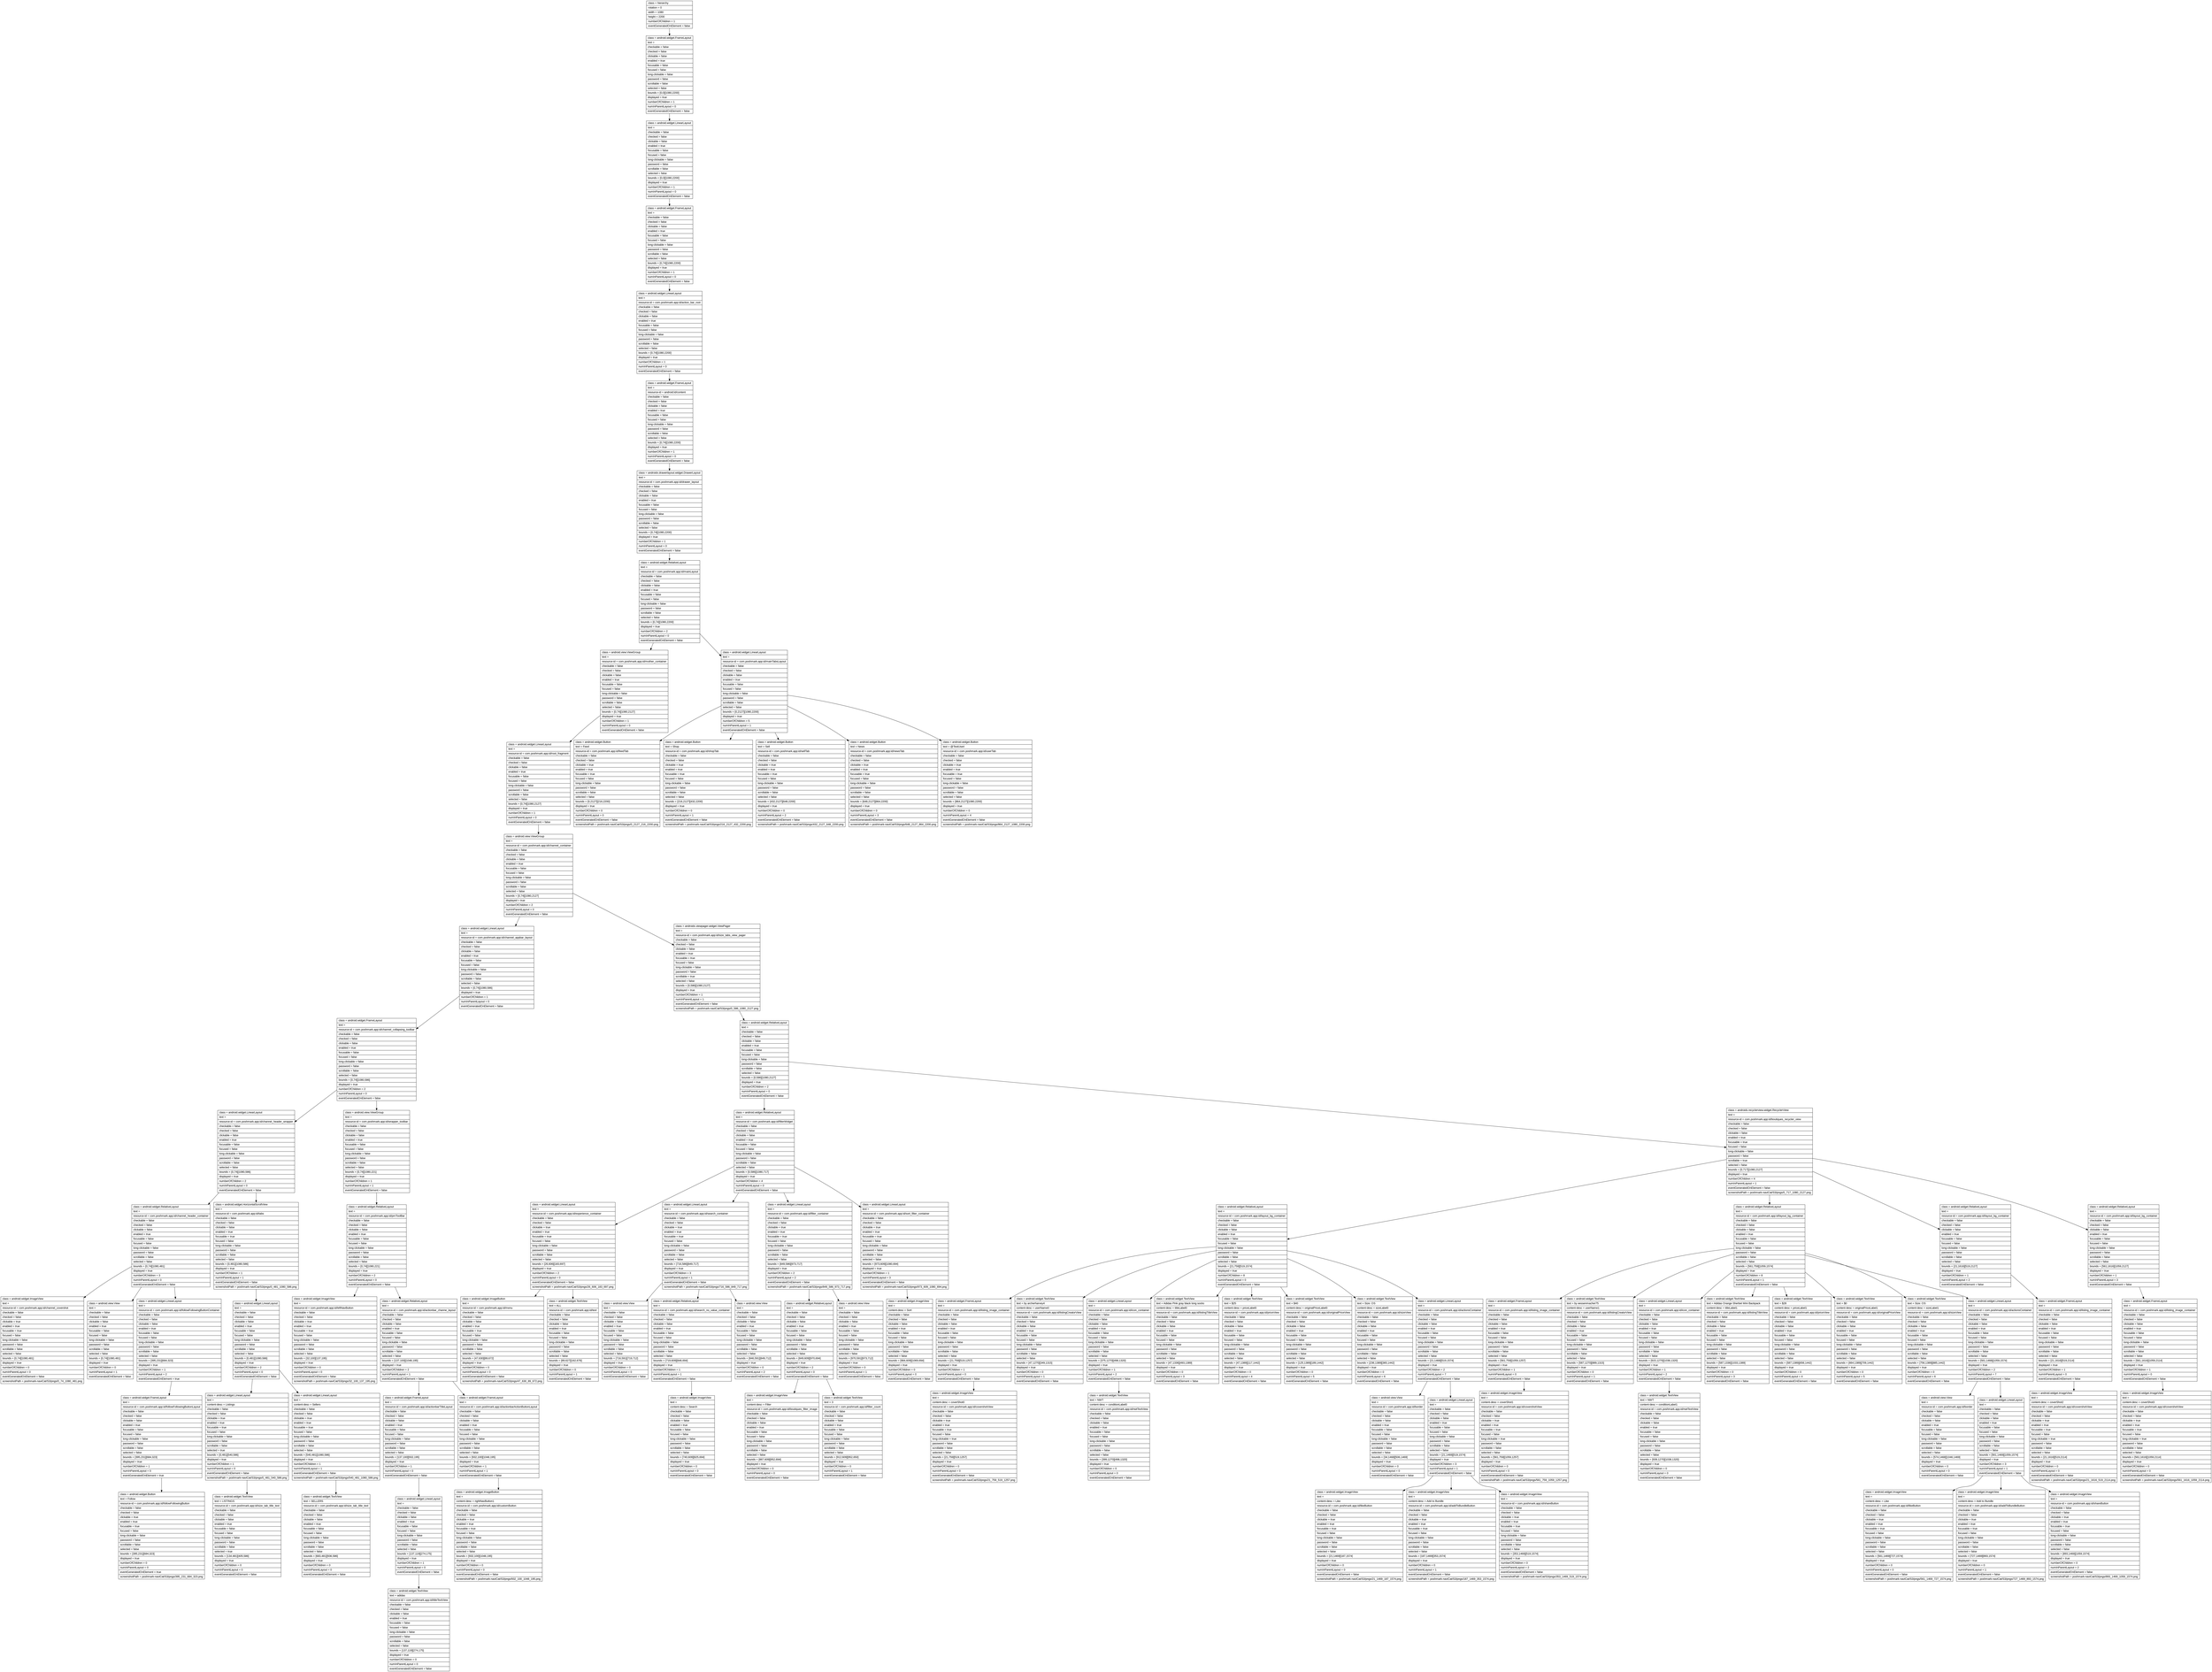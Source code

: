 digraph Layout {

	node [shape=record fontname=Arial];

	0	[label="{class = hierarchy\l|rotation = 0\l|width = 1080\l|height = 2200\l|numberOfChildren = 1\l|eventGeneratedOnElement = false \l}"]
	1	[label="{class = android.widget.FrameLayout\l|text = \l|checkable = false\l|checked = false\l|clickable = false\l|enabled = true\l|focusable = false\l|focused = false\l|long-clickable = false\l|password = false\l|scrollable = false\l|selected = false\l|bounds = [0,0][1080,2200]\l|displayed = true\l|numberOfChildren = 1\l|numInParentLayout = 0\l|eventGeneratedOnElement = false \l}"]
	2	[label="{class = android.widget.LinearLayout\l|text = \l|checkable = false\l|checked = false\l|clickable = false\l|enabled = true\l|focusable = false\l|focused = false\l|long-clickable = false\l|password = false\l|scrollable = false\l|selected = false\l|bounds = [0,0][1080,2200]\l|displayed = true\l|numberOfChildren = 1\l|numInParentLayout = 0\l|eventGeneratedOnElement = false \l}"]
	3	[label="{class = android.widget.FrameLayout\l|text = \l|checkable = false\l|checked = false\l|clickable = false\l|enabled = true\l|focusable = false\l|focused = false\l|long-clickable = false\l|password = false\l|scrollable = false\l|selected = false\l|bounds = [0,74][1080,2200]\l|displayed = true\l|numberOfChildren = 1\l|numInParentLayout = 0\l|eventGeneratedOnElement = false \l}"]
	4	[label="{class = android.widget.LinearLayout\l|text = \l|resource-id = com.poshmark.app:id/action_bar_root\l|checkable = false\l|checked = false\l|clickable = false\l|enabled = true\l|focusable = false\l|focused = false\l|long-clickable = false\l|password = false\l|scrollable = false\l|selected = false\l|bounds = [0,74][1080,2200]\l|displayed = true\l|numberOfChildren = 1\l|numInParentLayout = 0\l|eventGeneratedOnElement = false \l}"]
	5	[label="{class = android.widget.FrameLayout\l|text = \l|resource-id = android:id/content\l|checkable = false\l|checked = false\l|clickable = false\l|enabled = true\l|focusable = false\l|focused = false\l|long-clickable = false\l|password = false\l|scrollable = false\l|selected = false\l|bounds = [0,74][1080,2200]\l|displayed = true\l|numberOfChildren = 1\l|numInParentLayout = 0\l|eventGeneratedOnElement = false \l}"]
	6	[label="{class = androidx.drawerlayout.widget.DrawerLayout\l|text = \l|resource-id = com.poshmark.app:id/drawer_layout\l|checkable = false\l|checked = false\l|clickable = false\l|enabled = true\l|focusable = false\l|focused = false\l|long-clickable = false\l|password = false\l|scrollable = false\l|selected = false\l|bounds = [0,74][1080,2200]\l|displayed = true\l|numberOfChildren = 1\l|numInParentLayout = 0\l|eventGeneratedOnElement = false \l}"]
	7	[label="{class = android.widget.RelativeLayout\l|text = \l|resource-id = com.poshmark.app:id/mainLayout\l|checkable = false\l|checked = false\l|clickable = false\l|enabled = true\l|focusable = false\l|focused = false\l|long-clickable = false\l|password = false\l|scrollable = false\l|selected = false\l|bounds = [0,74][1080,2200]\l|displayed = true\l|numberOfChildren = 2\l|numInParentLayout = 0\l|eventGeneratedOnElement = false \l}"]
	8	[label="{class = android.view.ViewGroup\l|text = \l|resource-id = com.poshmark.app:id/mother_container\l|checkable = false\l|checked = false\l|clickable = false\l|enabled = true\l|focusable = false\l|focused = false\l|long-clickable = false\l|password = false\l|scrollable = false\l|selected = false\l|bounds = [0,74][1080,2127]\l|displayed = true\l|numberOfChildren = 1\l|numInParentLayout = 0\l|eventGeneratedOnElement = false \l}"]
	9	[label="{class = android.widget.LinearLayout\l|text = \l|resource-id = com.poshmark.app:id/mainTabsLayout\l|checkable = false\l|checked = false\l|clickable = false\l|enabled = true\l|focusable = false\l|focused = false\l|long-clickable = false\l|password = false\l|scrollable = false\l|selected = false\l|bounds = [0,2127][1080,2200]\l|displayed = true\l|numberOfChildren = 5\l|numInParentLayout = 1\l|eventGeneratedOnElement = false \l}"]
	10	[label="{class = android.widget.LinearLayout\l|text = \l|resource-id = com.poshmark.app:id/root_fragment\l|checkable = false\l|checked = false\l|clickable = false\l|enabled = true\l|focusable = false\l|focused = false\l|long-clickable = false\l|password = false\l|scrollable = false\l|selected = false\l|bounds = [0,74][1080,2127]\l|displayed = true\l|numberOfChildren = 1\l|numInParentLayout = 0\l|eventGeneratedOnElement = false \l}"]
	11	[label="{class = android.widget.Button\l|text = Feed\l|resource-id = com.poshmark.app:id/feedTab\l|checkable = false\l|checked = false\l|clickable = true\l|enabled = true\l|focusable = true\l|focused = false\l|long-clickable = false\l|password = false\l|scrollable = false\l|selected = false\l|bounds = [0,2127][216,2200]\l|displayed = true\l|numberOfChildren = 0\l|numInParentLayout = 0\l|eventGeneratedOnElement = false \l|screenshotPath = poshmark-naviCat/S3/pngs/0_2127_216_2200.png\l}"]
	12	[label="{class = android.widget.Button\l|text = Shop\l|resource-id = com.poshmark.app:id/shopTab\l|checkable = false\l|checked = false\l|clickable = true\l|enabled = true\l|focusable = true\l|focused = false\l|long-clickable = false\l|password = false\l|scrollable = false\l|selected = false\l|bounds = [216,2127][432,2200]\l|displayed = true\l|numberOfChildren = 0\l|numInParentLayout = 1\l|eventGeneratedOnElement = false \l|screenshotPath = poshmark-naviCat/S3/pngs/216_2127_432_2200.png\l}"]
	13	[label="{class = android.widget.Button\l|text = Sell\l|resource-id = com.poshmark.app:id/sellTab\l|checkable = false\l|checked = false\l|clickable = true\l|enabled = true\l|focusable = true\l|focused = false\l|long-clickable = false\l|password = false\l|scrollable = false\l|selected = false\l|bounds = [432,2127][648,2200]\l|displayed = true\l|numberOfChildren = 0\l|numInParentLayout = 2\l|eventGeneratedOnElement = false \l|screenshotPath = poshmark-naviCat/S3/pngs/432_2127_648_2200.png\l}"]
	14	[label="{class = android.widget.Button\l|text = News\l|resource-id = com.poshmark.app:id/newsTab\l|checkable = false\l|checked = false\l|clickable = true\l|enabled = true\l|focusable = true\l|focused = false\l|long-clickable = false\l|password = false\l|scrollable = false\l|selected = false\l|bounds = [648,2127][864,2200]\l|displayed = true\l|numberOfChildren = 0\l|numInParentLayout = 3\l|eventGeneratedOnElement = false \l|screenshotPath = poshmark-naviCat/S3/pngs/648_2127_864_2200.png\l}"]
	15	[label="{class = android.widget.Button\l|text = @TestUseri\l|resource-id = com.poshmark.app:id/userTab\l|checkable = false\l|checked = false\l|clickable = true\l|enabled = true\l|focusable = true\l|focused = false\l|long-clickable = false\l|password = false\l|scrollable = false\l|selected = false\l|bounds = [864,2127][1080,2200]\l|displayed = true\l|numberOfChildren = 0\l|numInParentLayout = 4\l|eventGeneratedOnElement = false \l|screenshotPath = poshmark-naviCat/S3/pngs/864_2127_1080_2200.png\l}"]
	16	[label="{class = android.view.ViewGroup\l|text = \l|resource-id = com.poshmark.app:id/channel_container\l|checkable = false\l|checked = false\l|clickable = false\l|enabled = true\l|focusable = false\l|focused = false\l|long-clickable = false\l|password = false\l|scrollable = false\l|selected = false\l|bounds = [0,74][1080,2127]\l|displayed = true\l|numberOfChildren = 2\l|numInParentLayout = 0\l|eventGeneratedOnElement = false \l}"]
	17	[label="{class = android.widget.LinearLayout\l|text = \l|resource-id = com.poshmark.app:id/channel_appbar_layout\l|checkable = false\l|checked = false\l|clickable = false\l|enabled = true\l|focusable = false\l|focused = false\l|long-clickable = false\l|password = false\l|scrollable = false\l|selected = false\l|bounds = [0,74][1080,586]\l|displayed = true\l|numberOfChildren = 1\l|numInParentLayout = 0\l|eventGeneratedOnElement = false \l}"]
	18	[label="{class = androidx.viewpager.widget.ViewPager\l|text = \l|resource-id = com.poshmark.app:id/size_tabs_view_pager\l|checkable = false\l|checked = false\l|clickable = false\l|enabled = true\l|focusable = true\l|focused = false\l|long-clickable = false\l|password = false\l|scrollable = true\l|selected = false\l|bounds = [0,586][1080,2127]\l|displayed = true\l|numberOfChildren = 1\l|numInParentLayout = 1\l|eventGeneratedOnElement = false \l|screenshotPath = poshmark-naviCat/S3/pngs/0_586_1080_2127.png\l}"]
	19	[label="{class = android.widget.FrameLayout\l|text = \l|resource-id = com.poshmark.app:id/channel_collapsing_toolbar\l|checkable = false\l|checked = false\l|clickable = false\l|enabled = true\l|focusable = false\l|focused = false\l|long-clickable = false\l|password = false\l|scrollable = false\l|selected = false\l|bounds = [0,74][1080,586]\l|displayed = true\l|numberOfChildren = 2\l|numInParentLayout = 0\l|eventGeneratedOnElement = false \l}"]
	20	[label="{class = android.widget.RelativeLayout\l|text = \l|checkable = false\l|checked = false\l|clickable = false\l|enabled = true\l|focusable = false\l|focused = false\l|long-clickable = false\l|password = false\l|scrollable = false\l|selected = false\l|bounds = [0,586][1080,2127]\l|displayed = true\l|numberOfChildren = 2\l|numInParentLayout = 0\l|eventGeneratedOnElement = false \l}"]
	21	[label="{class = android.widget.LinearLayout\l|text = \l|resource-id = com.poshmark.app:id/channel_header_wrapper\l|checkable = false\l|checked = false\l|clickable = false\l|enabled = true\l|focusable = false\l|focused = false\l|long-clickable = false\l|password = false\l|scrollable = false\l|selected = false\l|bounds = [0,74][1080,586]\l|displayed = true\l|numberOfChildren = 2\l|numInParentLayout = 0\l|eventGeneratedOnElement = false \l}"]
	22	[label="{class = android.view.ViewGroup\l|text = \l|resource-id = com.poshmark.app:id/wrapper_toolbar\l|checkable = false\l|checked = false\l|clickable = false\l|enabled = true\l|focusable = false\l|focused = false\l|long-clickable = false\l|password = false\l|scrollable = false\l|selected = false\l|bounds = [0,74][1080,221]\l|displayed = true\l|numberOfChildren = 1\l|numInParentLayout = 1\l|eventGeneratedOnElement = false \l}"]
	23	[label="{class = android.widget.RelativeLayout\l|text = \l|resource-id = com.poshmark.app:id/filterWidget\l|checkable = false\l|checked = false\l|clickable = false\l|enabled = true\l|focusable = false\l|focused = false\l|long-clickable = false\l|password = false\l|scrollable = false\l|selected = false\l|bounds = [0,586][1080,717]\l|displayed = true\l|numberOfChildren = 4\l|numInParentLayout = 0\l|eventGeneratedOnElement = false \l}"]
	24	[label="{class = androidx.recyclerview.widget.RecyclerView\l|text = \l|resource-id = com.poshmark.app:id/boutiques_recycler_view\l|checkable = false\l|checked = false\l|clickable = false\l|enabled = true\l|focusable = true\l|focused = false\l|long-clickable = false\l|password = false\l|scrollable = true\l|selected = false\l|bounds = [0,717][1080,2127]\l|displayed = true\l|numberOfChildren = 4\l|numInParentLayout = 1\l|eventGeneratedOnElement = false \l|screenshotPath = poshmark-naviCat/S3/pngs/0_717_1080_2127.png\l}"]
	25	[label="{class = android.widget.RelativeLayout\l|text = \l|resource-id = com.poshmark.app:id/channel_header_container\l|checkable = false\l|checked = false\l|clickable = false\l|enabled = true\l|focusable = false\l|focused = false\l|long-clickable = false\l|password = false\l|scrollable = false\l|selected = false\l|bounds = [0,74][1080,481]\l|displayed = true\l|numberOfChildren = 3\l|numInParentLayout = 0\l|eventGeneratedOnElement = false \l}"]
	26	[label="{class = android.widget.HorizontalScrollView\l|text = \l|resource-id = com.poshmark.app:id/tabs\l|checkable = false\l|checked = false\l|clickable = false\l|enabled = true\l|focusable = true\l|focused = false\l|long-clickable = false\l|password = false\l|scrollable = false\l|selected = false\l|bounds = [0,481][1080,586]\l|displayed = true\l|numberOfChildren = 1\l|numInParentLayout = 1\l|eventGeneratedOnElement = false \l|screenshotPath = poshmark-naviCat/S3/pngs/0_481_1080_586.png\l}"]
	27	[label="{class = android.widget.RelativeLayout\l|text = \l|resource-id = com.poshmark.app:id/pmToolBar\l|checkable = false\l|checked = false\l|clickable = false\l|enabled = true\l|focusable = false\l|focused = false\l|long-clickable = false\l|password = false\l|scrollable = false\l|selected = false\l|bounds = [0,74][1080,221]\l|displayed = true\l|numberOfChildren = 2\l|numInParentLayout = 0\l|eventGeneratedOnElement = false \l}"]
	28	[label="{class = android.widget.LinearLayout\l|text = \l|resource-id = com.poshmark.app:id/experience_container\l|checkable = false\l|checked = false\l|clickable = true\l|enabled = true\l|focusable = true\l|focused = false\l|long-clickable = false\l|password = false\l|scrollable = false\l|selected = false\l|bounds = [26,606][183,697]\l|displayed = true\l|numberOfChildren = 2\l|numInParentLayout = 0\l|eventGeneratedOnElement = false \l|screenshotPath = poshmark-naviCat/S3/pngs/26_606_183_697.png\l}"]
	29	[label="{class = android.widget.LinearLayout\l|text = \l|resource-id = com.poshmark.app:id/search_container\l|checkable = false\l|checked = false\l|clickable = true\l|enabled = true\l|focusable = true\l|focused = false\l|long-clickable = false\l|password = false\l|scrollable = false\l|selected = false\l|bounds = [716,586][849,717]\l|displayed = true\l|numberOfChildren = 3\l|numInParentLayout = 1\l|eventGeneratedOnElement = false \l|screenshotPath = poshmark-naviCat/S3/pngs/716_586_849_717.png\l}"]
	30	[label="{class = android.widget.LinearLayout\l|text = \l|resource-id = com.poshmark.app:id/filter_container\l|checkable = false\l|checked = false\l|clickable = true\l|enabled = true\l|focusable = true\l|focused = false\l|long-clickable = false\l|password = false\l|scrollable = false\l|selected = false\l|bounds = [849,586][973,717]\l|displayed = true\l|numberOfChildren = 2\l|numInParentLayout = 2\l|eventGeneratedOnElement = false \l|screenshotPath = poshmark-naviCat/S3/pngs/849_586_973_717.png\l}"]
	31	[label="{class = android.widget.LinearLayout\l|text = \l|resource-id = com.poshmark.app:id/sort_filter_container\l|checkable = false\l|checked = false\l|clickable = true\l|enabled = true\l|focusable = true\l|focused = false\l|long-clickable = false\l|password = false\l|scrollable = false\l|selected = false\l|bounds = [973,609][1080,694]\l|displayed = true\l|numberOfChildren = 1\l|numInParentLayout = 3\l|eventGeneratedOnElement = false \l|screenshotPath = poshmark-naviCat/S3/pngs/973_609_1080_694.png\l}"]
	32	[label="{class = android.widget.RelativeLayout\l|text = \l|resource-id = com.poshmark.app:id/layout_bg_container\l|checkable = false\l|checked = false\l|clickable = false\l|enabled = true\l|focusable = false\l|focused = false\l|long-clickable = false\l|password = false\l|scrollable = false\l|selected = false\l|bounds = [21,759][519,1574]\l|displayed = true\l|numberOfChildren = 8\l|numInParentLayout = 0\l|eventGeneratedOnElement = false \l}"]
	33	[label="{class = android.widget.RelativeLayout\l|text = \l|resource-id = com.poshmark.app:id/layout_bg_container\l|checkable = false\l|checked = false\l|clickable = false\l|enabled = true\l|focusable = false\l|focused = false\l|long-clickable = false\l|password = false\l|scrollable = false\l|selected = false\l|bounds = [561,759][1059,1574]\l|displayed = true\l|numberOfChildren = 8\l|numInParentLayout = 1\l|eventGeneratedOnElement = false \l}"]
	34	[label="{class = android.widget.RelativeLayout\l|text = \l|resource-id = com.poshmark.app:id/layout_bg_container\l|checkable = false\l|checked = false\l|clickable = false\l|enabled = true\l|focusable = false\l|focused = false\l|long-clickable = false\l|password = false\l|scrollable = false\l|selected = false\l|bounds = [21,1616][519,2127]\l|displayed = true\l|numberOfChildren = 1\l|numInParentLayout = 2\l|eventGeneratedOnElement = false \l}"]
	35	[label="{class = android.widget.RelativeLayout\l|text = \l|resource-id = com.poshmark.app:id/layout_bg_container\l|checkable = false\l|checked = false\l|clickable = false\l|enabled = true\l|focusable = false\l|focused = false\l|long-clickable = false\l|password = false\l|scrollable = false\l|selected = false\l|bounds = [561,1616][1059,2127]\l|displayed = true\l|numberOfChildren = 1\l|numInParentLayout = 3\l|eventGeneratedOnElement = false \l}"]
	36	[label="{class = android.widget.ImageView\l|text = \l|resource-id = com.poshmark.app:id/channel_covershot\l|checkable = false\l|checked = false\l|clickable = true\l|enabled = true\l|focusable = true\l|focused = false\l|long-clickable = false\l|password = false\l|scrollable = false\l|selected = false\l|bounds = [0,74][1080,481]\l|displayed = true\l|numberOfChildren = 0\l|numInParentLayout = 0\l|eventGeneratedOnElement = false \l|screenshotPath = poshmark-naviCat/S3/pngs/0_74_1080_481.png\l}"]
	37	[label="{class = android.view.View\l|text = \l|checkable = false\l|checked = false\l|clickable = false\l|enabled = true\l|focusable = false\l|focused = false\l|long-clickable = false\l|password = false\l|scrollable = false\l|selected = false\l|bounds = [0,74][1080,481]\l|displayed = true\l|numberOfChildren = 0\l|numInParentLayout = 1\l|eventGeneratedOnElement = false \l}"]
	38	[label="{class = android.widget.LinearLayout\l|text = \l|resource-id = com.poshmark.app:id/followFollowingButtonContainer\l|checkable = false\l|checked = false\l|clickable = false\l|enabled = true\l|focusable = false\l|focused = false\l|long-clickable = false\l|password = false\l|scrollable = false\l|selected = false\l|bounds = [395,231][684,323]\l|displayed = true\l|numberOfChildren = 1\l|numInParentLayout = 2\l|eventGeneratedOnElement = true \l}"]
	39	[label="{class = android.widget.LinearLayout\l|text = \l|checkable = false\l|checked = false\l|clickable = false\l|enabled = true\l|focusable = false\l|focused = false\l|long-clickable = false\l|password = false\l|scrollable = false\l|selected = false\l|bounds = [0,481][1080,586]\l|displayed = true\l|numberOfChildren = 2\l|numInParentLayout = 0\l|eventGeneratedOnElement = false \l}"]
	40	[label="{class = android.widget.ImageView\l|text = \l|resource-id = com.poshmark.app:id/leftNavButton\l|checkable = false\l|checked = false\l|clickable = true\l|enabled = true\l|focusable = true\l|focused = false\l|long-clickable = false\l|password = false\l|scrollable = false\l|selected = false\l|bounds = [32,100][137,195]\l|displayed = true\l|numberOfChildren = 0\l|numInParentLayout = 0\l|eventGeneratedOnElement = false \l|screenshotPath = poshmark-naviCat/S3/pngs/32_100_137_195.png\l}"]
	41	[label="{class = android.widget.RelativeLayout\l|text = \l|resource-id = com.poshmark.app:id/actionbar_channe_layout\l|checkable = false\l|checked = false\l|clickable = false\l|enabled = true\l|focusable = false\l|focused = false\l|long-clickable = false\l|password = false\l|scrollable = false\l|selected = false\l|bounds = [137,100][1048,195]\l|displayed = true\l|numberOfChildren = 2\l|numInParentLayout = 1\l|eventGeneratedOnElement = false \l}"]
	42	[label="{class = android.widget.ImageButton\l|text = \l|resource-id = com.poshmark.app:id/menu\l|checkable = false\l|checked = false\l|clickable = false\l|enabled = true\l|focusable = true\l|focused = false\l|long-clickable = false\l|password = false\l|scrollable = false\l|selected = false\l|bounds = [47,630][89,672]\l|displayed = true\l|numberOfChildren = 0\l|numInParentLayout = 0\l|eventGeneratedOnElement = false \l|screenshotPath = poshmark-naviCat/S3/pngs/47_630_89_672.png\l}"]
	43	[label="{class = android.widget.TextView\l|text = ALL\l|resource-id = com.poshmark.app:id/text\l|checkable = false\l|checked = false\l|clickable = false\l|enabled = true\l|focusable = false\l|focused = false\l|long-clickable = false\l|password = false\l|scrollable = false\l|selected = false\l|bounds = [89,627][162,676]\l|displayed = true\l|numberOfChildren = 0\l|numInParentLayout = 1\l|eventGeneratedOnElement = false \l}"]
	44	[label="{class = android.view.View\l|text = \l|checkable = false\l|checked = false\l|clickable = false\l|enabled = true\l|focusable = false\l|focused = false\l|long-clickable = false\l|password = false\l|scrollable = false\l|selected = false\l|bounds = [716,591][719,712]\l|displayed = true\l|numberOfChildren = 0\l|numInParentLayout = 0\l|eventGeneratedOnElement = false \l}"]
	45	[label="{class = android.widget.RelativeLayout\l|text = \l|resource-id = com.poshmark.app:id/search_no_value_container\l|checkable = false\l|checked = false\l|clickable = false\l|enabled = true\l|focusable = false\l|focused = false\l|long-clickable = false\l|password = false\l|scrollable = false\l|selected = false\l|bounds = [719,609][846,694]\l|displayed = true\l|numberOfChildren = 1\l|numInParentLayout = 1\l|eventGeneratedOnElement = false \l}"]
	46	[label="{class = android.view.View\l|text = \l|checkable = false\l|checked = false\l|clickable = false\l|enabled = true\l|focusable = false\l|focused = false\l|long-clickable = false\l|password = false\l|scrollable = false\l|selected = false\l|bounds = [846,591][849,712]\l|displayed = true\l|numberOfChildren = 0\l|numInParentLayout = 2\l|eventGeneratedOnElement = false \l}"]
	47	[label="{class = android.widget.RelativeLayout\l|text = \l|checkable = false\l|checked = false\l|clickable = false\l|enabled = true\l|focusable = false\l|focused = false\l|long-clickable = false\l|password = false\l|scrollable = false\l|selected = false\l|bounds = [849,609][970,694]\l|displayed = true\l|numberOfChildren = 2\l|numInParentLayout = 0\l|eventGeneratedOnElement = false \l}"]
	48	[label="{class = android.view.View\l|text = \l|checkable = false\l|checked = false\l|clickable = false\l|enabled = true\l|focusable = false\l|focused = false\l|long-clickable = false\l|password = false\l|scrollable = false\l|selected = false\l|bounds = [970,591][973,712]\l|displayed = true\l|numberOfChildren = 0\l|numInParentLayout = 1\l|eventGeneratedOnElement = false \l}"]
	49	[label="{class = android.widget.ImageView\l|text = \l|content-desc = Sort\l|checkable = false\l|checked = false\l|clickable = false\l|enabled = true\l|focusable = false\l|focused = false\l|long-clickable = false\l|password = false\l|scrollable = false\l|selected = false\l|bounds = [984,609][1069,694]\l|displayed = true\l|numberOfChildren = 0\l|numInParentLayout = 0\l|eventGeneratedOnElement = false \l}"]
	50	[label="{class = android.widget.FrameLayout\l|text = \l|resource-id = com.poshmark.app:id/listing_image_container\l|checkable = false\l|checked = false\l|clickable = false\l|enabled = true\l|focusable = false\l|focused = false\l|long-clickable = false\l|password = false\l|scrollable = false\l|selected = false\l|bounds = [21,759][519,1257]\l|displayed = true\l|numberOfChildren = 1\l|numInParentLayout = 0\l|eventGeneratedOnElement = false \l}"]
	51	[label="{class = android.widget.TextView\l|text = by archerharvey4\l|content-desc = userName0\l|resource-id = com.poshmark.app:id/listingCreatorView\l|checkable = false\l|checked = false\l|clickable = false\l|enabled = true\l|focusable = false\l|focused = false\l|long-clickable = false\l|password = false\l|scrollable = false\l|selected = false\l|bounds = [47,1270][349,1315]\l|displayed = true\l|numberOfChildren = 0\l|numInParentLayout = 1\l|eventGeneratedOnElement = false \l}"]
	52	[label="{class = android.widget.LinearLayout\l|text = \l|resource-id = com.poshmark.app:id/icon_container\l|checkable = false\l|checked = false\l|clickable = false\l|enabled = true\l|focusable = false\l|focused = false\l|long-clickable = false\l|password = false\l|scrollable = false\l|selected = false\l|bounds = [375,1270][498,1320]\l|displayed = true\l|numberOfChildren = 1\l|numInParentLayout = 2\l|eventGeneratedOnElement = false \l}"]
	53	[label="{class = android.widget.TextView\l|text = Adidas Pink gray black long socks\l|content-desc = titleLabel0\l|resource-id = com.poshmark.app:id/listingTitleView\l|checkable = false\l|checked = false\l|clickable = false\l|enabled = true\l|focusable = false\l|focused = false\l|long-clickable = false\l|password = false\l|scrollable = false\l|selected = false\l|bounds = [47,1336][493,1389]\l|displayed = true\l|numberOfChildren = 0\l|numInParentLayout = 3\l|eventGeneratedOnElement = false \l}"]
	54	[label="{class = android.widget.TextView\l|text = $25\l|content-desc = priceLabel0\l|resource-id = com.poshmark.app:id/priceView\l|checkable = false\l|checked = false\l|clickable = false\l|enabled = true\l|focusable = false\l|focused = false\l|long-clickable = false\l|password = false\l|scrollable = false\l|selected = false\l|bounds = [47,1389][117,1442]\l|displayed = true\l|numberOfChildren = 0\l|numInParentLayout = 4\l|eventGeneratedOnElement = false \l}"]
	55	[label="{class = android.widget.TextView\l|text = $40\l|content-desc = originalPriceLabel0\l|resource-id = com.poshmark.app:id/originalPriceView\l|checkable = false\l|checked = false\l|clickable = false\l|enabled = true\l|focusable = false\l|focused = false\l|long-clickable = false\l|password = false\l|scrollable = false\l|selected = false\l|bounds = [125,1389][189,1442]\l|displayed = true\l|numberOfChildren = 0\l|numInParentLayout = 5\l|eventGeneratedOnElement = false \l}"]
	56	[label="{class = android.widget.TextView\l|text = Size: OS\l|content-desc = sizeLabel0\l|resource-id = com.poshmark.app:id/sizeView\l|checkable = false\l|checked = false\l|clickable = false\l|enabled = true\l|focusable = false\l|focused = false\l|long-clickable = false\l|password = false\l|scrollable = false\l|selected = false\l|bounds = [236,1389][365,1442]\l|displayed = true\l|numberOfChildren = 0\l|numInParentLayout = 6\l|eventGeneratedOnElement = false \l}"]
	57	[label="{class = android.widget.LinearLayout\l|text = \l|resource-id = com.poshmark.app:id/actionsContainer\l|checkable = false\l|checked = false\l|clickable = false\l|enabled = true\l|focusable = false\l|focused = false\l|long-clickable = false\l|password = false\l|scrollable = false\l|selected = false\l|bounds = [21,1468][519,1574]\l|displayed = true\l|numberOfChildren = 2\l|numInParentLayout = 7\l|eventGeneratedOnElement = false \l}"]
	58	[label="{class = android.widget.FrameLayout\l|text = \l|resource-id = com.poshmark.app:id/listing_image_container\l|checkable = false\l|checked = false\l|clickable = false\l|enabled = true\l|focusable = false\l|focused = false\l|long-clickable = false\l|password = false\l|scrollable = false\l|selected = false\l|bounds = [561,759][1059,1257]\l|displayed = true\l|numberOfChildren = 1\l|numInParentLayout = 0\l|eventGeneratedOnElement = false \l}"]
	59	[label="{class = android.widget.TextView\l|text = by eessenmacher75\l|content-desc = userName1\l|resource-id = com.poshmark.app:id/listingCreatorView\l|checkable = false\l|checked = false\l|clickable = false\l|enabled = true\l|focusable = false\l|focused = false\l|long-clickable = false\l|password = false\l|scrollable = false\l|selected = false\l|bounds = [587,1270][889,1315]\l|displayed = true\l|numberOfChildren = 0\l|numInParentLayout = 1\l|eventGeneratedOnElement = false \l}"]
	60	[label="{class = android.widget.LinearLayout\l|text = \l|resource-id = com.poshmark.app:id/icon_container\l|checkable = false\l|checked = false\l|clickable = false\l|enabled = true\l|focusable = false\l|focused = false\l|long-clickable = false\l|password = false\l|scrollable = false\l|selected = false\l|bounds = [915,1270][1038,1320]\l|displayed = true\l|numberOfChildren = 1\l|numInParentLayout = 2\l|eventGeneratedOnElement = false \l}"]
	61	[label="{class = android.widget.TextView\l|text = Adidas Orange Sherbet Mini Backpack\l|content-desc = titleLabel1\l|resource-id = com.poshmark.app:id/listingTitleView\l|checkable = false\l|checked = false\l|clickable = false\l|enabled = true\l|focusable = false\l|focused = false\l|long-clickable = false\l|password = false\l|scrollable = false\l|selected = false\l|bounds = [587,1336][1033,1389]\l|displayed = true\l|numberOfChildren = 0\l|numInParentLayout = 3\l|eventGeneratedOnElement = false \l}"]
	62	[label="{class = android.widget.TextView\l|text = $28\l|content-desc = priceLabel1\l|resource-id = com.poshmark.app:id/priceView\l|checkable = false\l|checked = false\l|clickable = false\l|enabled = true\l|focusable = false\l|focused = false\l|long-clickable = false\l|password = false\l|scrollable = false\l|selected = false\l|bounds = [587,1389][656,1442]\l|displayed = true\l|numberOfChildren = 0\l|numInParentLayout = 4\l|eventGeneratedOnElement = false \l}"]
	63	[label="{class = android.widget.TextView\l|text = $0\l|content-desc = originalPriceLabel1\l|resource-id = com.poshmark.app:id/originalPriceView\l|checkable = false\l|checked = false\l|clickable = false\l|enabled = true\l|focusable = false\l|focused = false\l|long-clickable = false\l|password = false\l|scrollable = false\l|selected = false\l|bounds = [664,1389][709,1442]\l|displayed = true\l|numberOfChildren = 0\l|numInParentLayout = 5\l|eventGeneratedOnElement = false \l}"]
	64	[label="{class = android.widget.TextView\l|text = Size: OS\l|content-desc = sizeLabel1\l|resource-id = com.poshmark.app:id/sizeView\l|checkable = false\l|checked = false\l|clickable = false\l|enabled = true\l|focusable = false\l|focused = false\l|long-clickable = false\l|password = false\l|scrollable = false\l|selected = false\l|bounds = [756,1389][885,1442]\l|displayed = true\l|numberOfChildren = 0\l|numInParentLayout = 6\l|eventGeneratedOnElement = false \l}"]
	65	[label="{class = android.widget.LinearLayout\l|text = \l|resource-id = com.poshmark.app:id/actionsContainer\l|checkable = false\l|checked = false\l|clickable = false\l|enabled = true\l|focusable = false\l|focused = false\l|long-clickable = false\l|password = false\l|scrollable = false\l|selected = false\l|bounds = [561,1468][1059,1574]\l|displayed = true\l|numberOfChildren = 2\l|numInParentLayout = 7\l|eventGeneratedOnElement = false \l}"]
	66	[label="{class = android.widget.FrameLayout\l|text = \l|resource-id = com.poshmark.app:id/listing_image_container\l|checkable = false\l|checked = false\l|clickable = false\l|enabled = true\l|focusable = false\l|focused = false\l|long-clickable = false\l|password = false\l|scrollable = false\l|selected = false\l|bounds = [21,1616][519,2114]\l|displayed = true\l|numberOfChildren = 1\l|numInParentLayout = 0\l|eventGeneratedOnElement = false \l}"]
	67	[label="{class = android.widget.FrameLayout\l|text = \l|resource-id = com.poshmark.app:id/listing_image_container\l|checkable = false\l|checked = false\l|clickable = false\l|enabled = true\l|focusable = false\l|focused = false\l|long-clickable = false\l|password = false\l|scrollable = false\l|selected = false\l|bounds = [561,1616][1059,2114]\l|displayed = true\l|numberOfChildren = 1\l|numInParentLayout = 0\l|eventGeneratedOnElement = false \l}"]
	68	[label="{class = android.widget.FrameLayout\l|text = \l|resource-id = com.poshmark.app:id/followFollowingButtonLayout\l|checkable = false\l|checked = false\l|clickable = false\l|enabled = true\l|focusable = false\l|focused = false\l|long-clickable = false\l|password = false\l|scrollable = false\l|selected = false\l|bounds = [395,231][684,323]\l|displayed = true\l|numberOfChildren = 1\l|numInParentLayout = 0\l|eventGeneratedOnElement = true \l}"]
	69	[label="{class = android.widget.LinearLayout\l|text = \l|content-desc = Listings\l|checkable = false\l|checked = false\l|clickable = true\l|enabled = true\l|focusable = true\l|focused = false\l|long-clickable = false\l|password = false\l|scrollable = false\l|selected = true\l|bounds = [0,481][540,586]\l|displayed = true\l|numberOfChildren = 1\l|numInParentLayout = 0\l|eventGeneratedOnElement = false \l|screenshotPath = poshmark-naviCat/S3/pngs/0_481_540_586.png\l}"]
	70	[label="{class = android.widget.LinearLayout\l|text = \l|content-desc = Sellers\l|checkable = false\l|checked = false\l|clickable = true\l|enabled = true\l|focusable = true\l|focused = false\l|long-clickable = false\l|password = false\l|scrollable = false\l|selected = false\l|bounds = [540,481][1080,586]\l|displayed = true\l|numberOfChildren = 1\l|numInParentLayout = 1\l|eventGeneratedOnElement = false \l|screenshotPath = poshmark-naviCat/S3/pngs/540_481_1080_586.png\l}"]
	71	[label="{class = android.widget.FrameLayout\l|text = \l|resource-id = com.poshmark.app:id/actionbarTitleLayout\l|checkable = false\l|checked = false\l|clickable = false\l|enabled = true\l|focusable = false\l|focused = false\l|long-clickable = false\l|password = false\l|scrollable = false\l|selected = false\l|bounds = [137,100][932,195]\l|displayed = true\l|numberOfChildren = 1\l|numInParentLayout = 0\l|eventGeneratedOnElement = false \l}"]
	72	[label="{class = android.widget.FrameLayout\l|text = \l|resource-id = com.poshmark.app:id/actionbarActionButtonLayout\l|checkable = false\l|checked = false\l|clickable = false\l|enabled = true\l|focusable = false\l|focused = false\l|long-clickable = false\l|password = false\l|scrollable = false\l|selected = false\l|bounds = [932,100][1048,195]\l|displayed = true\l|numberOfChildren = 1\l|numInParentLayout = 1\l|eventGeneratedOnElement = false \l}"]
	73	[label="{class = android.widget.ImageView\l|text = \l|content-desc = Search\l|checkable = false\l|checked = false\l|clickable = false\l|enabled = true\l|focusable = false\l|focused = false\l|long-clickable = false\l|password = false\l|scrollable = false\l|selected = false\l|bounds = [740,609][825,694]\l|displayed = true\l|numberOfChildren = 0\l|numInParentLayout = 0\l|eventGeneratedOnElement = false \l}"]
	74	[label="{class = android.widget.ImageView\l|text = \l|content-desc = Filter\l|resource-id = com.poshmark.app:id/boutiques_filter_image\l|checkable = false\l|checked = false\l|clickable = false\l|enabled = true\l|focusable = false\l|focused = false\l|long-clickable = false\l|password = false\l|scrollable = false\l|selected = false\l|bounds = [867,609][952,694]\l|displayed = true\l|numberOfChildren = 0\l|numInParentLayout = 0\l|eventGeneratedOnElement = false \l}"]
	75	[label="{class = android.widget.TextView\l|text = 3\l|resource-id = com.poshmark.app:id/filter_count\l|checkable = false\l|checked = false\l|clickable = false\l|enabled = true\l|focusable = false\l|focused = false\l|long-clickable = false\l|password = false\l|scrollable = false\l|selected = false\l|bounds = [912,609][952,650]\l|displayed = true\l|numberOfChildren = 0\l|numInParentLayout = 1\l|eventGeneratedOnElement = false \l}"]
	76	[label="{class = android.widget.ImageView\l|text = \l|content-desc = coverShot0\l|resource-id = com.poshmark.app:id/covershotView\l|checkable = false\l|checked = false\l|clickable = true\l|enabled = true\l|focusable = true\l|focused = false\l|long-clickable = true\l|password = false\l|scrollable = false\l|selected = false\l|bounds = [21,759][519,1257]\l|displayed = true\l|numberOfChildren = 0\l|numInParentLayout = 0\l|eventGeneratedOnElement = false \l|screenshotPath = poshmark-naviCat/S3/pngs/21_759_519_1257.png\l}"]
	77	[label="{class = android.widget.TextView\l|text = NWT\l|content-desc = conditionLabel0\l|resource-id = com.poshmark.app:id/nwtTextView\l|checkable = false\l|checked = false\l|clickable = false\l|enabled = true\l|focusable = false\l|focused = false\l|long-clickable = false\l|password = false\l|scrollable = false\l|selected = false\l|bounds = [399,1270][498,1320]\l|displayed = true\l|numberOfChildren = 0\l|numInParentLayout = 0\l|eventGeneratedOnElement = false \l}"]
	78	[label="{class = android.view.View\l|text = \l|resource-id = com.poshmark.app:id/border\l|checkable = false\l|checked = false\l|clickable = false\l|enabled = true\l|focusable = false\l|focused = false\l|long-clickable = false\l|password = false\l|scrollable = false\l|selected = false\l|bounds = [34,1468][506,1469]\l|displayed = true\l|numberOfChildren = 0\l|numInParentLayout = 0\l|eventGeneratedOnElement = false \l}"]
	79	[label="{class = android.widget.LinearLayout\l|text = \l|checkable = false\l|checked = false\l|clickable = false\l|enabled = true\l|focusable = false\l|focused = false\l|long-clickable = false\l|password = false\l|scrollable = false\l|selected = false\l|bounds = [21,1469][519,1574]\l|displayed = true\l|numberOfChildren = 3\l|numInParentLayout = 1\l|eventGeneratedOnElement = false \l}"]
	80	[label="{class = android.widget.ImageView\l|text = \l|content-desc = coverShot1\l|resource-id = com.poshmark.app:id/covershotView\l|checkable = false\l|checked = false\l|clickable = true\l|enabled = true\l|focusable = true\l|focused = false\l|long-clickable = true\l|password = false\l|scrollable = false\l|selected = false\l|bounds = [561,759][1059,1257]\l|displayed = true\l|numberOfChildren = 0\l|numInParentLayout = 0\l|eventGeneratedOnElement = false \l|screenshotPath = poshmark-naviCat/S3/pngs/561_759_1059_1257.png\l}"]
	81	[label="{class = android.widget.TextView\l|text = NWT\l|content-desc = conditionLabel1\l|resource-id = com.poshmark.app:id/nwtTextView\l|checkable = false\l|checked = false\l|clickable = false\l|enabled = true\l|focusable = false\l|focused = false\l|long-clickable = false\l|password = false\l|scrollable = false\l|selected = false\l|bounds = [939,1270][1038,1320]\l|displayed = true\l|numberOfChildren = 0\l|numInParentLayout = 0\l|eventGeneratedOnElement = false \l}"]
	82	[label="{class = android.view.View\l|text = \l|resource-id = com.poshmark.app:id/border\l|checkable = false\l|checked = false\l|clickable = false\l|enabled = true\l|focusable = false\l|focused = false\l|long-clickable = false\l|password = false\l|scrollable = false\l|selected = false\l|bounds = [574,1468][1046,1469]\l|displayed = true\l|numberOfChildren = 0\l|numInParentLayout = 0\l|eventGeneratedOnElement = false \l}"]
	83	[label="{class = android.widget.LinearLayout\l|text = \l|checkable = false\l|checked = false\l|clickable = false\l|enabled = true\l|focusable = false\l|focused = false\l|long-clickable = false\l|password = false\l|scrollable = false\l|selected = false\l|bounds = [561,1469][1059,1574]\l|displayed = true\l|numberOfChildren = 3\l|numInParentLayout = 1\l|eventGeneratedOnElement = false \l}"]
	84	[label="{class = android.widget.ImageView\l|text = \l|content-desc = coverShot2\l|resource-id = com.poshmark.app:id/covershotView\l|checkable = false\l|checked = false\l|clickable = true\l|enabled = true\l|focusable = true\l|focused = false\l|long-clickable = true\l|password = false\l|scrollable = false\l|selected = false\l|bounds = [21,1616][519,2114]\l|displayed = true\l|numberOfChildren = 0\l|numInParentLayout = 0\l|eventGeneratedOnElement = false \l|screenshotPath = poshmark-naviCat/S3/pngs/21_1616_519_2114.png\l}"]
	85	[label="{class = android.widget.ImageView\l|text = \l|content-desc = coverShot3\l|resource-id = com.poshmark.app:id/covershotView\l|checkable = false\l|checked = false\l|clickable = true\l|enabled = true\l|focusable = true\l|focused = false\l|long-clickable = true\l|password = false\l|scrollable = false\l|selected = false\l|bounds = [561,1616][1059,2114]\l|displayed = true\l|numberOfChildren = 0\l|numInParentLayout = 0\l|eventGeneratedOnElement = false \l|screenshotPath = poshmark-naviCat/S3/pngs/561_1616_1059_2114.png\l}"]
	86	[label="{class = android.widget.Button\l|text = Follow\l|resource-id = com.poshmark.app:id/followFollowingButton\l|checkable = false\l|checked = false\l|clickable = true\l|enabled = true\l|focusable = true\l|focused = false\l|long-clickable = false\l|password = false\l|scrollable = false\l|selected = false\l|bounds = [395,231][684,323]\l|displayed = true\l|numberOfChildren = 0\l|numInParentLayout = 0\l|eventGeneratedOnElement = true \l|screenshotPath = poshmark-naviCat/S3/pngs/395_231_684_323.png\l}"]
	87	[label="{class = android.widget.TextView\l|text = LISTINGS\l|resource-id = com.poshmark.app:id/size_tab_title_text\l|checkable = false\l|checked = false\l|clickable = false\l|enabled = true\l|focusable = false\l|focused = false\l|long-clickable = false\l|password = false\l|scrollable = false\l|selected = true\l|bounds = [134,481][405,586]\l|displayed = true\l|numberOfChildren = 0\l|numInParentLayout = 0\l|eventGeneratedOnElement = false \l}"]
	88	[label="{class = android.widget.TextView\l|text = SELLERS\l|resource-id = com.poshmark.app:id/size_tab_title_text\l|checkable = false\l|checked = false\l|clickable = false\l|enabled = true\l|focusable = false\l|focused = false\l|long-clickable = false\l|password = false\l|scrollable = false\l|selected = false\l|bounds = [683,481][936,586]\l|displayed = true\l|numberOfChildren = 0\l|numInParentLayout = 0\l|eventGeneratedOnElement = false \l}"]
	89	[label="{class = android.widget.LinearLayout\l|text = \l|checkable = false\l|checked = false\l|clickable = false\l|enabled = true\l|focusable = false\l|focused = false\l|long-clickable = false\l|password = false\l|scrollable = false\l|selected = false\l|bounds = [137,119][274,175]\l|displayed = true\l|numberOfChildren = 1\l|numInParentLayout = 0\l|eventGeneratedOnElement = false \l}"]
	90	[label="{class = android.widget.ImageButton\l|text = \l|content-desc = rightNavButton1\l|resource-id = com.poshmark.app:id/customButton\l|checkable = false\l|checked = false\l|clickable = true\l|enabled = true\l|focusable = true\l|focused = false\l|long-clickable = false\l|password = false\l|scrollable = false\l|selected = false\l|bounds = [932,100][1048,195]\l|displayed = true\l|numberOfChildren = 0\l|numInParentLayout = 0\l|eventGeneratedOnElement = false \l|screenshotPath = poshmark-naviCat/S3/pngs/932_100_1048_195.png\l}"]
	91	[label="{class = android.widget.ImageView\l|text = \l|content-desc = Like\l|resource-id = com.poshmark.app:id/likeButton\l|checkable = false\l|checked = false\l|clickable = true\l|enabled = true\l|focusable = true\l|focused = false\l|long-clickable = false\l|password = false\l|scrollable = false\l|selected = false\l|bounds = [21,1469][187,1574]\l|displayed = true\l|numberOfChildren = 0\l|numInParentLayout = 0\l|eventGeneratedOnElement = false \l|screenshotPath = poshmark-naviCat/S3/pngs/21_1469_187_1574.png\l}"]
	92	[label="{class = android.widget.ImageView\l|text = \l|content-desc = Add to Bundle\l|resource-id = com.poshmark.app:id/addToBundleButton\l|checkable = false\l|checked = false\l|clickable = true\l|enabled = true\l|focusable = true\l|focused = false\l|long-clickable = false\l|password = false\l|scrollable = false\l|selected = false\l|bounds = [187,1469][353,1574]\l|displayed = true\l|numberOfChildren = 0\l|numInParentLayout = 1\l|eventGeneratedOnElement = false \l|screenshotPath = poshmark-naviCat/S3/pngs/187_1469_353_1574.png\l}"]
	93	[label="{class = android.widget.ImageView\l|text = \l|resource-id = com.poshmark.app:id/shareButton\l|checkable = false\l|checked = false\l|clickable = true\l|enabled = true\l|focusable = true\l|focused = false\l|long-clickable = false\l|password = false\l|scrollable = false\l|selected = false\l|bounds = [353,1469][519,1574]\l|displayed = true\l|numberOfChildren = 0\l|numInParentLayout = 2\l|eventGeneratedOnElement = false \l|screenshotPath = poshmark-naviCat/S3/pngs/353_1469_519_1574.png\l}"]
	94	[label="{class = android.widget.ImageView\l|text = \l|content-desc = Like\l|resource-id = com.poshmark.app:id/likeButton\l|checkable = false\l|checked = false\l|clickable = true\l|enabled = true\l|focusable = true\l|focused = false\l|long-clickable = false\l|password = false\l|scrollable = false\l|selected = false\l|bounds = [561,1469][727,1574]\l|displayed = true\l|numberOfChildren = 0\l|numInParentLayout = 0\l|eventGeneratedOnElement = false \l|screenshotPath = poshmark-naviCat/S3/pngs/561_1469_727_1574.png\l}"]
	95	[label="{class = android.widget.ImageView\l|text = \l|content-desc = Add to Bundle\l|resource-id = com.poshmark.app:id/addToBundleButton\l|checkable = false\l|checked = false\l|clickable = true\l|enabled = true\l|focusable = true\l|focused = false\l|long-clickable = false\l|password = false\l|scrollable = false\l|selected = false\l|bounds = [727,1469][893,1574]\l|displayed = true\l|numberOfChildren = 0\l|numInParentLayout = 1\l|eventGeneratedOnElement = false \l|screenshotPath = poshmark-naviCat/S3/pngs/727_1469_893_1574.png\l}"]
	96	[label="{class = android.widget.ImageView\l|text = \l|resource-id = com.poshmark.app:id/shareButton\l|checkable = false\l|checked = false\l|clickable = true\l|enabled = true\l|focusable = true\l|focused = false\l|long-clickable = false\l|password = false\l|scrollable = false\l|selected = false\l|bounds = [893,1469][1059,1574]\l|displayed = true\l|numberOfChildren = 0\l|numInParentLayout = 2\l|eventGeneratedOnElement = false \l|screenshotPath = poshmark-naviCat/S3/pngs/893_1469_1059_1574.png\l}"]
	97	[label="{class = android.widget.TextView\l|text = adidas\l|resource-id = com.poshmark.app:id/titleTextView\l|checkable = false\l|checked = false\l|clickable = false\l|enabled = true\l|focusable = false\l|focused = false\l|long-clickable = false\l|password = false\l|scrollable = false\l|selected = false\l|bounds = [137,119][274,175]\l|displayed = true\l|numberOfChildren = 0\l|numInParentLayout = 0\l|eventGeneratedOnElement = false \l}"]


	0 -> 1
	1 -> 2
	2 -> 3
	3 -> 4
	4 -> 5
	5 -> 6
	6 -> 7
	7 -> 8
	7 -> 9
	8 -> 10
	9 -> 11
	9 -> 12
	9 -> 13
	9 -> 14
	9 -> 15
	10 -> 16
	16 -> 17
	16 -> 18
	17 -> 19
	18 -> 20
	19 -> 21
	19 -> 22
	20 -> 23
	20 -> 24
	21 -> 25
	21 -> 26
	22 -> 27
	23 -> 28
	23 -> 29
	23 -> 30
	23 -> 31
	24 -> 32
	24 -> 33
	24 -> 34
	24 -> 35
	25 -> 36
	25 -> 37
	25 -> 38
	26 -> 39
	27 -> 40
	27 -> 41
	28 -> 42
	28 -> 43
	29 -> 44
	29 -> 45
	29 -> 46
	30 -> 47
	30 -> 48
	31 -> 49
	32 -> 50
	32 -> 51
	32 -> 52
	32 -> 53
	32 -> 54
	32 -> 55
	32 -> 56
	32 -> 57
	33 -> 58
	33 -> 59
	33 -> 60
	33 -> 61
	33 -> 62
	33 -> 63
	33 -> 64
	33 -> 65
	34 -> 66
	35 -> 67
	38 -> 68
	39 -> 69
	39 -> 70
	41 -> 71
	41 -> 72
	45 -> 73
	47 -> 74
	47 -> 75
	50 -> 76
	52 -> 77
	57 -> 78
	57 -> 79
	58 -> 80
	60 -> 81
	65 -> 82
	65 -> 83
	66 -> 84
	67 -> 85
	68 -> 86
	69 -> 87
	70 -> 88
	71 -> 89
	72 -> 90
	79 -> 91
	79 -> 92
	79 -> 93
	83 -> 94
	83 -> 95
	83 -> 96
	89 -> 97


}